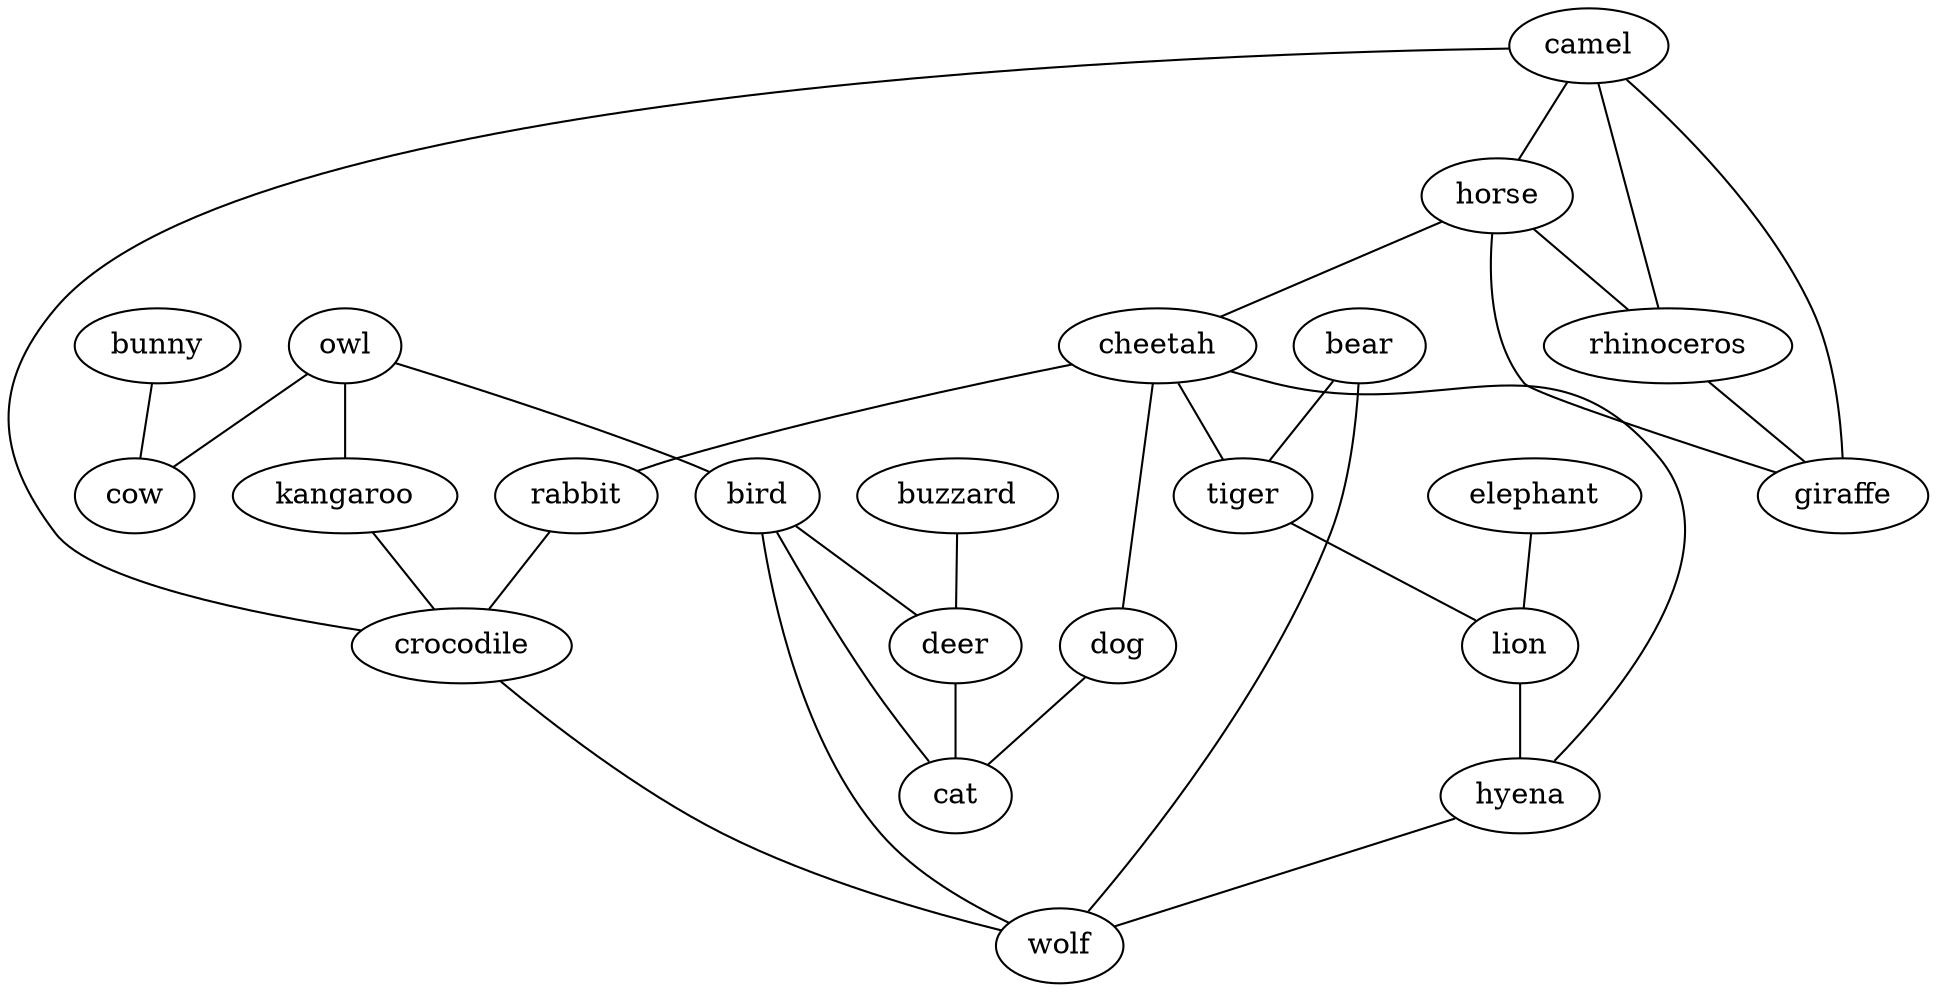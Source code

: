 strict graph  {
	owl -- bird	 [weight=1];
	owl -- kangaroo	 [weight=1];
	owl -- cow	 [weight=1];
	camel -- horse	 [weight=1];
	camel -- rhinoceros	 [weight=1];
	camel -- giraffe	 [weight=1];
	camel -- crocodile	 [weight=1];
	horse -- rhinoceros	 [weight=1];
	horse -- cheetah	 [weight=1];
	horse -- giraffe	 [weight=1];
	buzzard -- deer	 [weight=1];
	rhinoceros -- giraffe	 [weight=1];
	elephant -- lion	 [weight=1];
	cheetah -- tiger	 [weight=1];
	cheetah -- rabbit	 [weight=1];
	cheetah -- dog	 [weight=1];
	cheetah -- hyena	 [weight=1];
	bird -- deer	 [weight=1];
	bird -- cat	 [weight=1];
	bird -- wolf	 [weight=1];
	deer -- cat	 [weight=1];
	kangaroo -- crocodile	 [weight=1];
	bear -- tiger	 [weight=1];
	bear -- wolf	 [weight=1];
	tiger -- lion	 [weight=1];
	rabbit -- crocodile	 [weight=1];
	bunny -- cow	 [weight=1];
	crocodile -- wolf	 [weight=1];
	dog -- cat	 [weight=1];
	lion -- hyena	 [weight=1];
	hyena -- wolf	 [weight=1];
}
